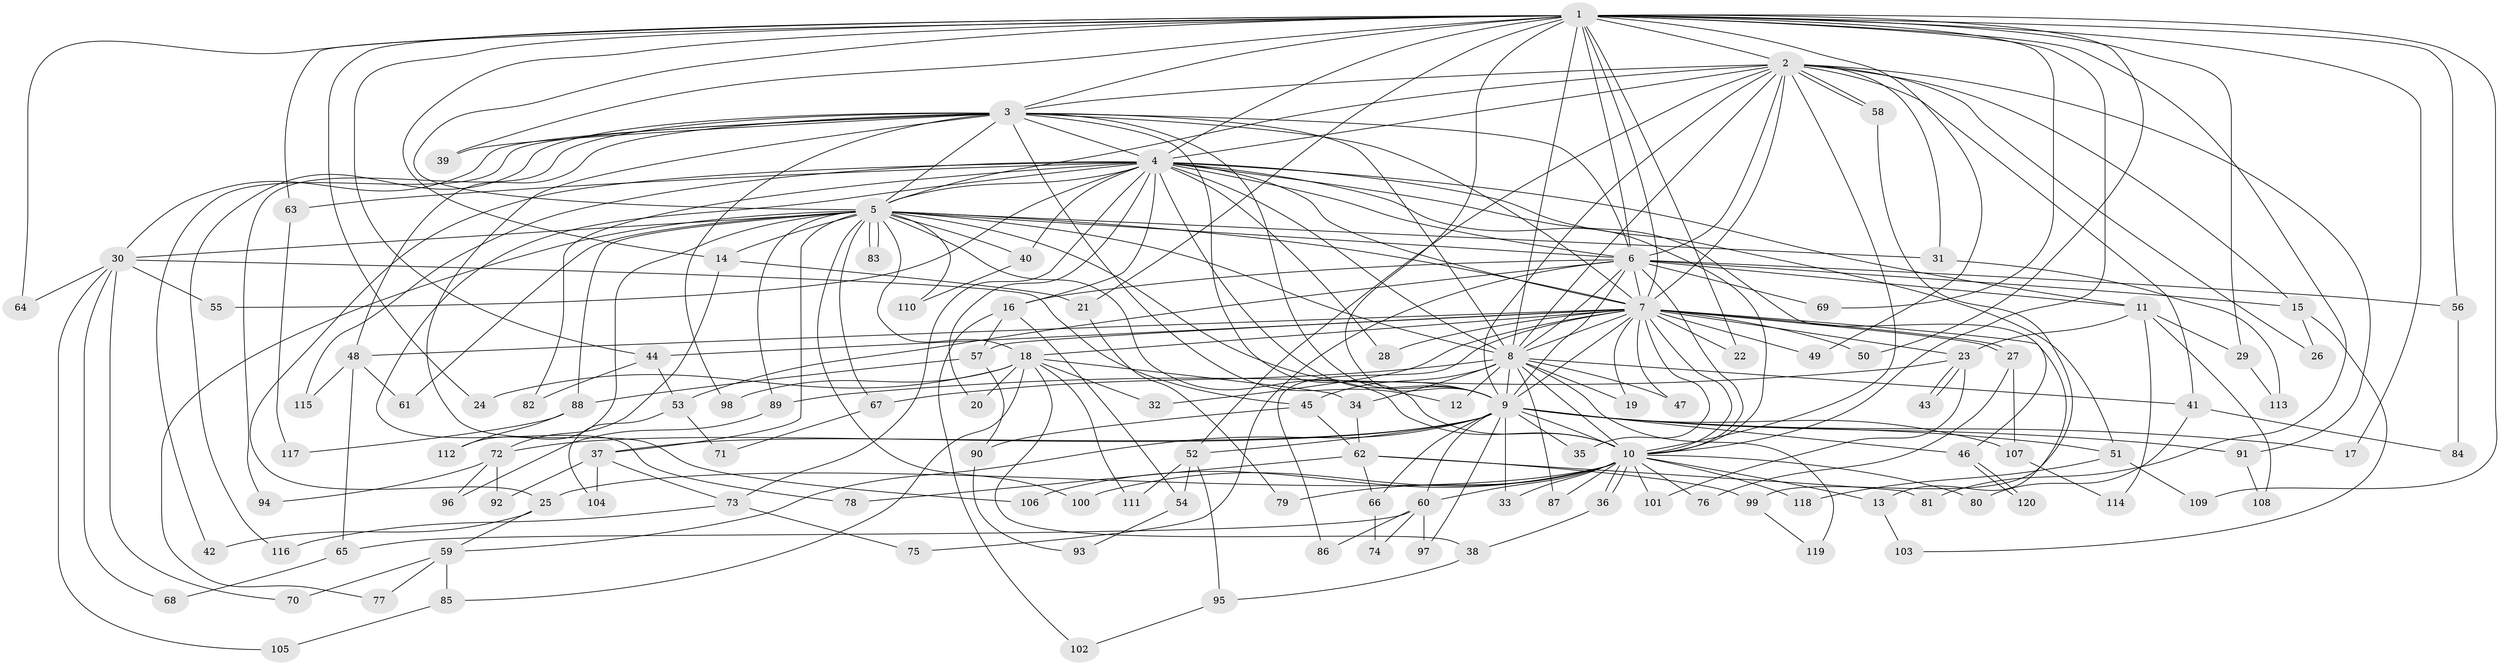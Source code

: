 // coarse degree distribution, {19: 0.0136986301369863, 23: 0.0136986301369863, 11: 0.0273972602739726, 18: 0.0273972602739726, 20: 0.0273972602739726, 14: 0.0136986301369863, 16: 0.0136986301369863, 7: 0.0136986301369863, 10: 0.0273972602739726, 5: 0.0958904109589041, 2: 0.4246575342465753, 4: 0.0958904109589041, 3: 0.1232876712328767, 1: 0.0410958904109589, 6: 0.0410958904109589}
// Generated by graph-tools (version 1.1) at 2025/49/03/04/25 22:49:57]
// undirected, 120 vertices, 265 edges
graph export_dot {
  node [color=gray90,style=filled];
  1;
  2;
  3;
  4;
  5;
  6;
  7;
  8;
  9;
  10;
  11;
  12;
  13;
  14;
  15;
  16;
  17;
  18;
  19;
  20;
  21;
  22;
  23;
  24;
  25;
  26;
  27;
  28;
  29;
  30;
  31;
  32;
  33;
  34;
  35;
  36;
  37;
  38;
  39;
  40;
  41;
  42;
  43;
  44;
  45;
  46;
  47;
  48;
  49;
  50;
  51;
  52;
  53;
  54;
  55;
  56;
  57;
  58;
  59;
  60;
  61;
  62;
  63;
  64;
  65;
  66;
  67;
  68;
  69;
  70;
  71;
  72;
  73;
  74;
  75;
  76;
  77;
  78;
  79;
  80;
  81;
  82;
  83;
  84;
  85;
  86;
  87;
  88;
  89;
  90;
  91;
  92;
  93;
  94;
  95;
  96;
  97;
  98;
  99;
  100;
  101;
  102;
  103;
  104;
  105;
  106;
  107;
  108;
  109;
  110;
  111;
  112;
  113;
  114;
  115;
  116;
  117;
  118;
  119;
  120;
  1 -- 2;
  1 -- 3;
  1 -- 4;
  1 -- 5;
  1 -- 6;
  1 -- 7;
  1 -- 8;
  1 -- 9;
  1 -- 10;
  1 -- 14;
  1 -- 17;
  1 -- 21;
  1 -- 22;
  1 -- 24;
  1 -- 29;
  1 -- 39;
  1 -- 44;
  1 -- 49;
  1 -- 50;
  1 -- 56;
  1 -- 63;
  1 -- 64;
  1 -- 69;
  1 -- 81;
  1 -- 109;
  2 -- 3;
  2 -- 4;
  2 -- 5;
  2 -- 6;
  2 -- 7;
  2 -- 8;
  2 -- 9;
  2 -- 10;
  2 -- 15;
  2 -- 26;
  2 -- 31;
  2 -- 41;
  2 -- 52;
  2 -- 58;
  2 -- 58;
  2 -- 91;
  3 -- 4;
  3 -- 5;
  3 -- 6;
  3 -- 7;
  3 -- 8;
  3 -- 9;
  3 -- 10;
  3 -- 12;
  3 -- 30;
  3 -- 39;
  3 -- 42;
  3 -- 48;
  3 -- 94;
  3 -- 98;
  3 -- 106;
  3 -- 116;
  4 -- 5;
  4 -- 6;
  4 -- 7;
  4 -- 8;
  4 -- 9;
  4 -- 10;
  4 -- 11;
  4 -- 16;
  4 -- 20;
  4 -- 25;
  4 -- 28;
  4 -- 40;
  4 -- 46;
  4 -- 51;
  4 -- 55;
  4 -- 63;
  4 -- 73;
  4 -- 78;
  4 -- 82;
  4 -- 115;
  5 -- 6;
  5 -- 7;
  5 -- 8;
  5 -- 9;
  5 -- 10;
  5 -- 14;
  5 -- 18;
  5 -- 30;
  5 -- 31;
  5 -- 37;
  5 -- 40;
  5 -- 61;
  5 -- 67;
  5 -- 77;
  5 -- 83;
  5 -- 83;
  5 -- 88;
  5 -- 89;
  5 -- 100;
  5 -- 110;
  5 -- 112;
  6 -- 7;
  6 -- 8;
  6 -- 9;
  6 -- 10;
  6 -- 11;
  6 -- 15;
  6 -- 16;
  6 -- 53;
  6 -- 56;
  6 -- 69;
  6 -- 75;
  7 -- 8;
  7 -- 9;
  7 -- 10;
  7 -- 13;
  7 -- 18;
  7 -- 19;
  7 -- 22;
  7 -- 23;
  7 -- 27;
  7 -- 27;
  7 -- 28;
  7 -- 32;
  7 -- 35;
  7 -- 44;
  7 -- 47;
  7 -- 48;
  7 -- 49;
  7 -- 50;
  7 -- 57;
  7 -- 86;
  8 -- 9;
  8 -- 10;
  8 -- 12;
  8 -- 19;
  8 -- 34;
  8 -- 41;
  8 -- 45;
  8 -- 47;
  8 -- 67;
  8 -- 87;
  8 -- 119;
  9 -- 10;
  9 -- 17;
  9 -- 33;
  9 -- 35;
  9 -- 37;
  9 -- 46;
  9 -- 51;
  9 -- 52;
  9 -- 59;
  9 -- 60;
  9 -- 66;
  9 -- 72;
  9 -- 91;
  9 -- 97;
  9 -- 107;
  10 -- 13;
  10 -- 25;
  10 -- 33;
  10 -- 36;
  10 -- 36;
  10 -- 60;
  10 -- 76;
  10 -- 79;
  10 -- 80;
  10 -- 87;
  10 -- 100;
  10 -- 101;
  10 -- 106;
  10 -- 118;
  11 -- 23;
  11 -- 29;
  11 -- 108;
  11 -- 114;
  13 -- 103;
  14 -- 21;
  14 -- 72;
  15 -- 26;
  15 -- 103;
  16 -- 54;
  16 -- 57;
  16 -- 102;
  18 -- 20;
  18 -- 24;
  18 -- 32;
  18 -- 34;
  18 -- 38;
  18 -- 85;
  18 -- 98;
  18 -- 111;
  21 -- 79;
  23 -- 43;
  23 -- 43;
  23 -- 89;
  23 -- 101;
  25 -- 42;
  25 -- 59;
  27 -- 76;
  27 -- 107;
  29 -- 113;
  30 -- 45;
  30 -- 55;
  30 -- 64;
  30 -- 68;
  30 -- 70;
  30 -- 105;
  31 -- 113;
  34 -- 62;
  36 -- 38;
  37 -- 73;
  37 -- 92;
  37 -- 104;
  38 -- 95;
  40 -- 110;
  41 -- 80;
  41 -- 84;
  44 -- 53;
  44 -- 82;
  45 -- 62;
  45 -- 90;
  46 -- 120;
  46 -- 120;
  48 -- 61;
  48 -- 65;
  48 -- 115;
  51 -- 109;
  51 -- 118;
  52 -- 54;
  52 -- 95;
  52 -- 111;
  53 -- 71;
  53 -- 104;
  54 -- 93;
  56 -- 84;
  57 -- 88;
  57 -- 90;
  58 -- 99;
  59 -- 70;
  59 -- 77;
  59 -- 85;
  60 -- 65;
  60 -- 74;
  60 -- 86;
  60 -- 97;
  62 -- 66;
  62 -- 78;
  62 -- 81;
  62 -- 99;
  63 -- 117;
  65 -- 68;
  66 -- 74;
  67 -- 71;
  72 -- 92;
  72 -- 94;
  72 -- 96;
  73 -- 75;
  73 -- 116;
  85 -- 105;
  88 -- 112;
  88 -- 117;
  89 -- 96;
  90 -- 93;
  91 -- 108;
  95 -- 102;
  99 -- 119;
  107 -- 114;
}
